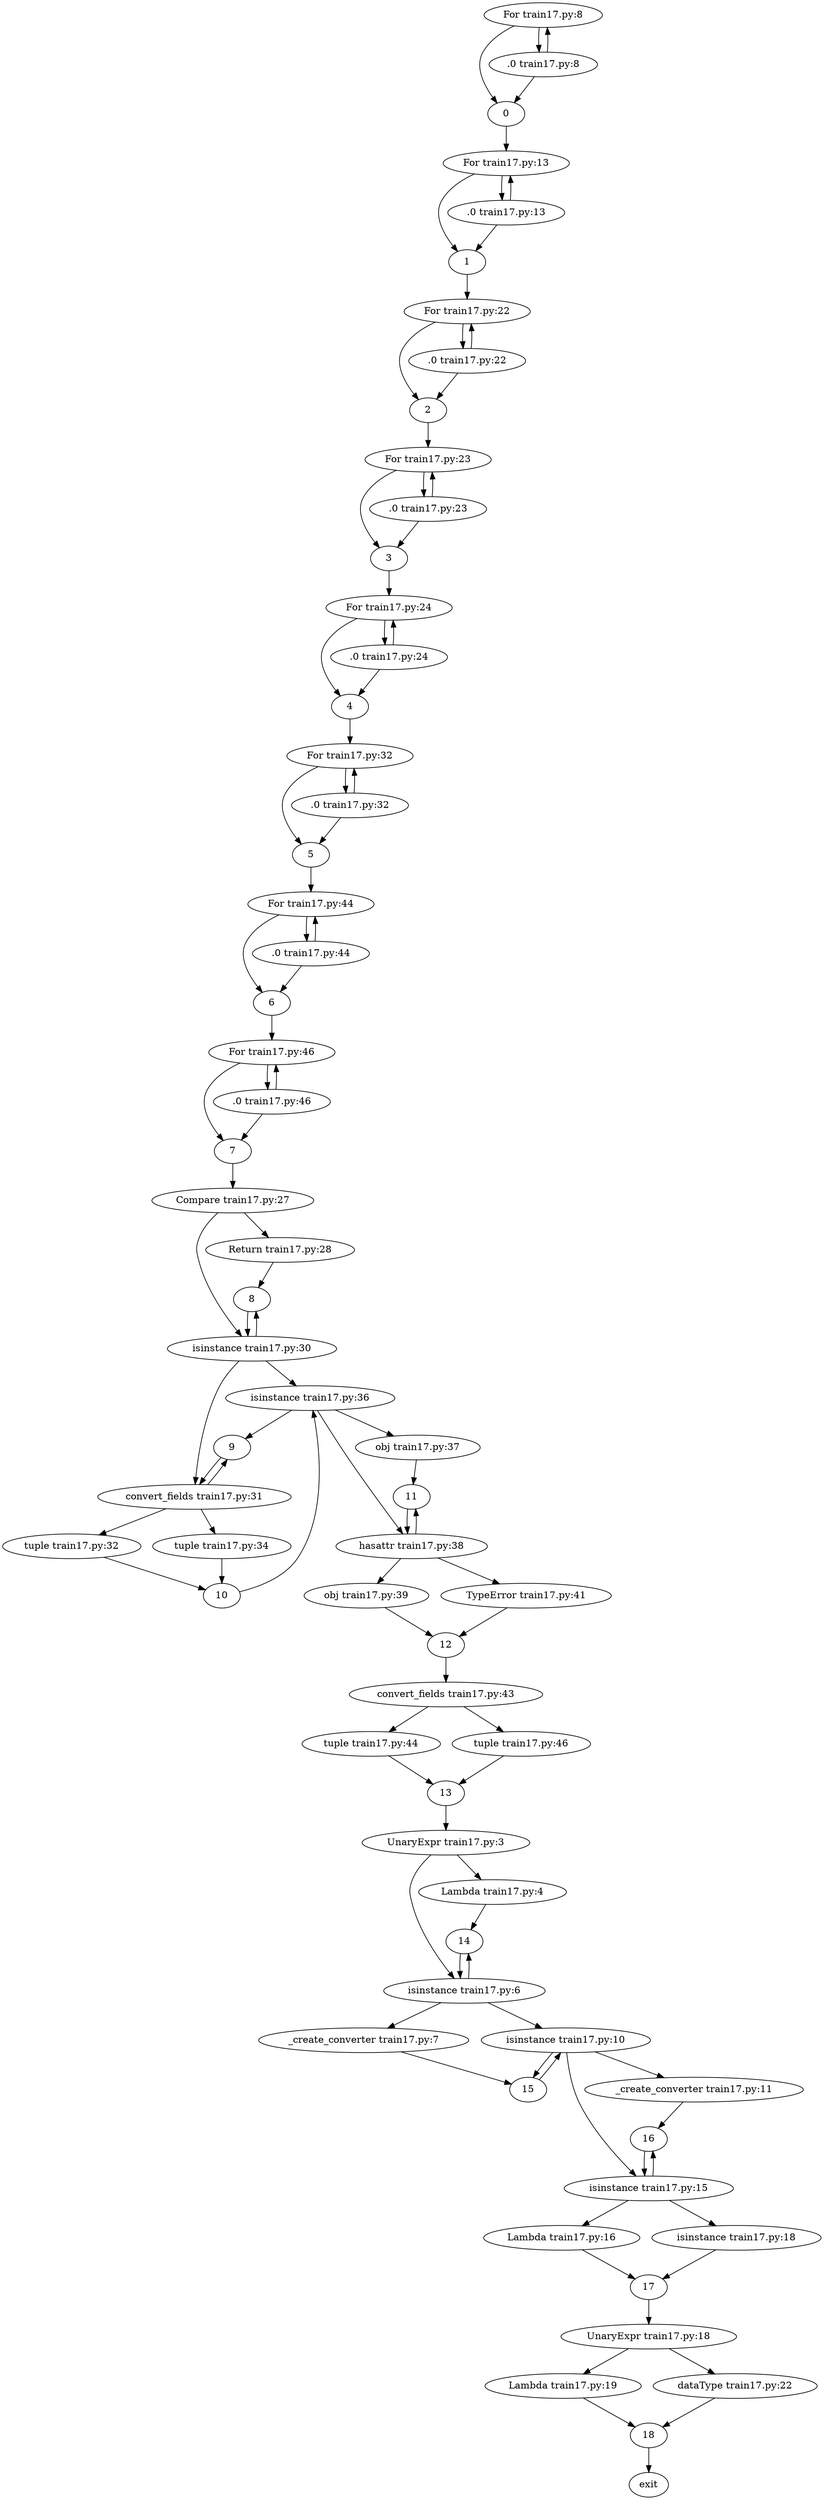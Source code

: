 strict digraph {"For train17.py:8" -> ".0 train17.py:8"
-> "0"
".0 train17.py:8" -> "For train17.py:8"
-> "0"
->
"For train17.py:13" -> ".0 train17.py:13"
-> "1"
".0 train17.py:13" -> "For train17.py:13"
-> "1"
->
"For train17.py:22" -> ".0 train17.py:22"
-> "2"
".0 train17.py:22" -> "For train17.py:22"
-> "2"
->
"For train17.py:23" -> ".0 train17.py:23"
-> "3"
".0 train17.py:23" -> "For train17.py:23"
-> "3"
->
"For train17.py:24" -> ".0 train17.py:24"
-> "4"
".0 train17.py:24" -> "For train17.py:24"
-> "4"
->
"For train17.py:32" -> ".0 train17.py:32"
-> "5"
".0 train17.py:32" -> "For train17.py:32"
-> "5"
->
"For train17.py:44" -> ".0 train17.py:44"
-> "6"
".0 train17.py:44" -> "For train17.py:44"
-> "6"
->
"For train17.py:46" -> ".0 train17.py:46"
-> "7"
".0 train17.py:46" -> "For train17.py:46"
-> "7"
->
"Compare train17.py:27" -> "Return train17.py:28"
-> "8"
"Compare train17.py:27" -> "isinstance train17.py:30"
-> "8"
->
"isinstance train17.py:30" -> "convert_fields train17.py:31"
-> "9"
"isinstance train17.py:30" -> "isinstance train17.py:36"
-> "9"
->
"convert_fields train17.py:31" -> "tuple train17.py:32"
-> "10"
"convert_fields train17.py:31" -> "tuple train17.py:34"
-> "10"
->
"isinstance train17.py:36" -> "obj train17.py:37"
-> "11"
"isinstance train17.py:36" -> "hasattr train17.py:38"
-> "11"
->
"hasattr train17.py:38" -> "obj train17.py:39"
-> "12"
"hasattr train17.py:38" -> "TypeError train17.py:41"
-> "12"
->
"convert_fields train17.py:43" -> "tuple train17.py:44"
-> "13"
"convert_fields train17.py:43" -> "tuple train17.py:46"
-> "13"
->
"UnaryExpr train17.py:3" -> "Lambda train17.py:4"
-> "14"
"UnaryExpr train17.py:3" -> "isinstance train17.py:6"
-> "14"
->
"isinstance train17.py:6" -> "_create_converter train17.py:7"
-> "15"
"isinstance train17.py:6" -> "isinstance train17.py:10"
-> "15"
->
"isinstance train17.py:10" -> "_create_converter train17.py:11"
-> "16"
"isinstance train17.py:10" -> "isinstance train17.py:15"
-> "16"
->
"isinstance train17.py:15" -> "Lambda train17.py:16"
-> "17"
"isinstance train17.py:15" -> "isinstance train17.py:18"
-> "17"
->
"UnaryExpr train17.py:18" -> "Lambda train17.py:19"
-> "18"
"UnaryExpr train17.py:18" -> "dataType train17.py:22"
-> "18"
->
exit
}